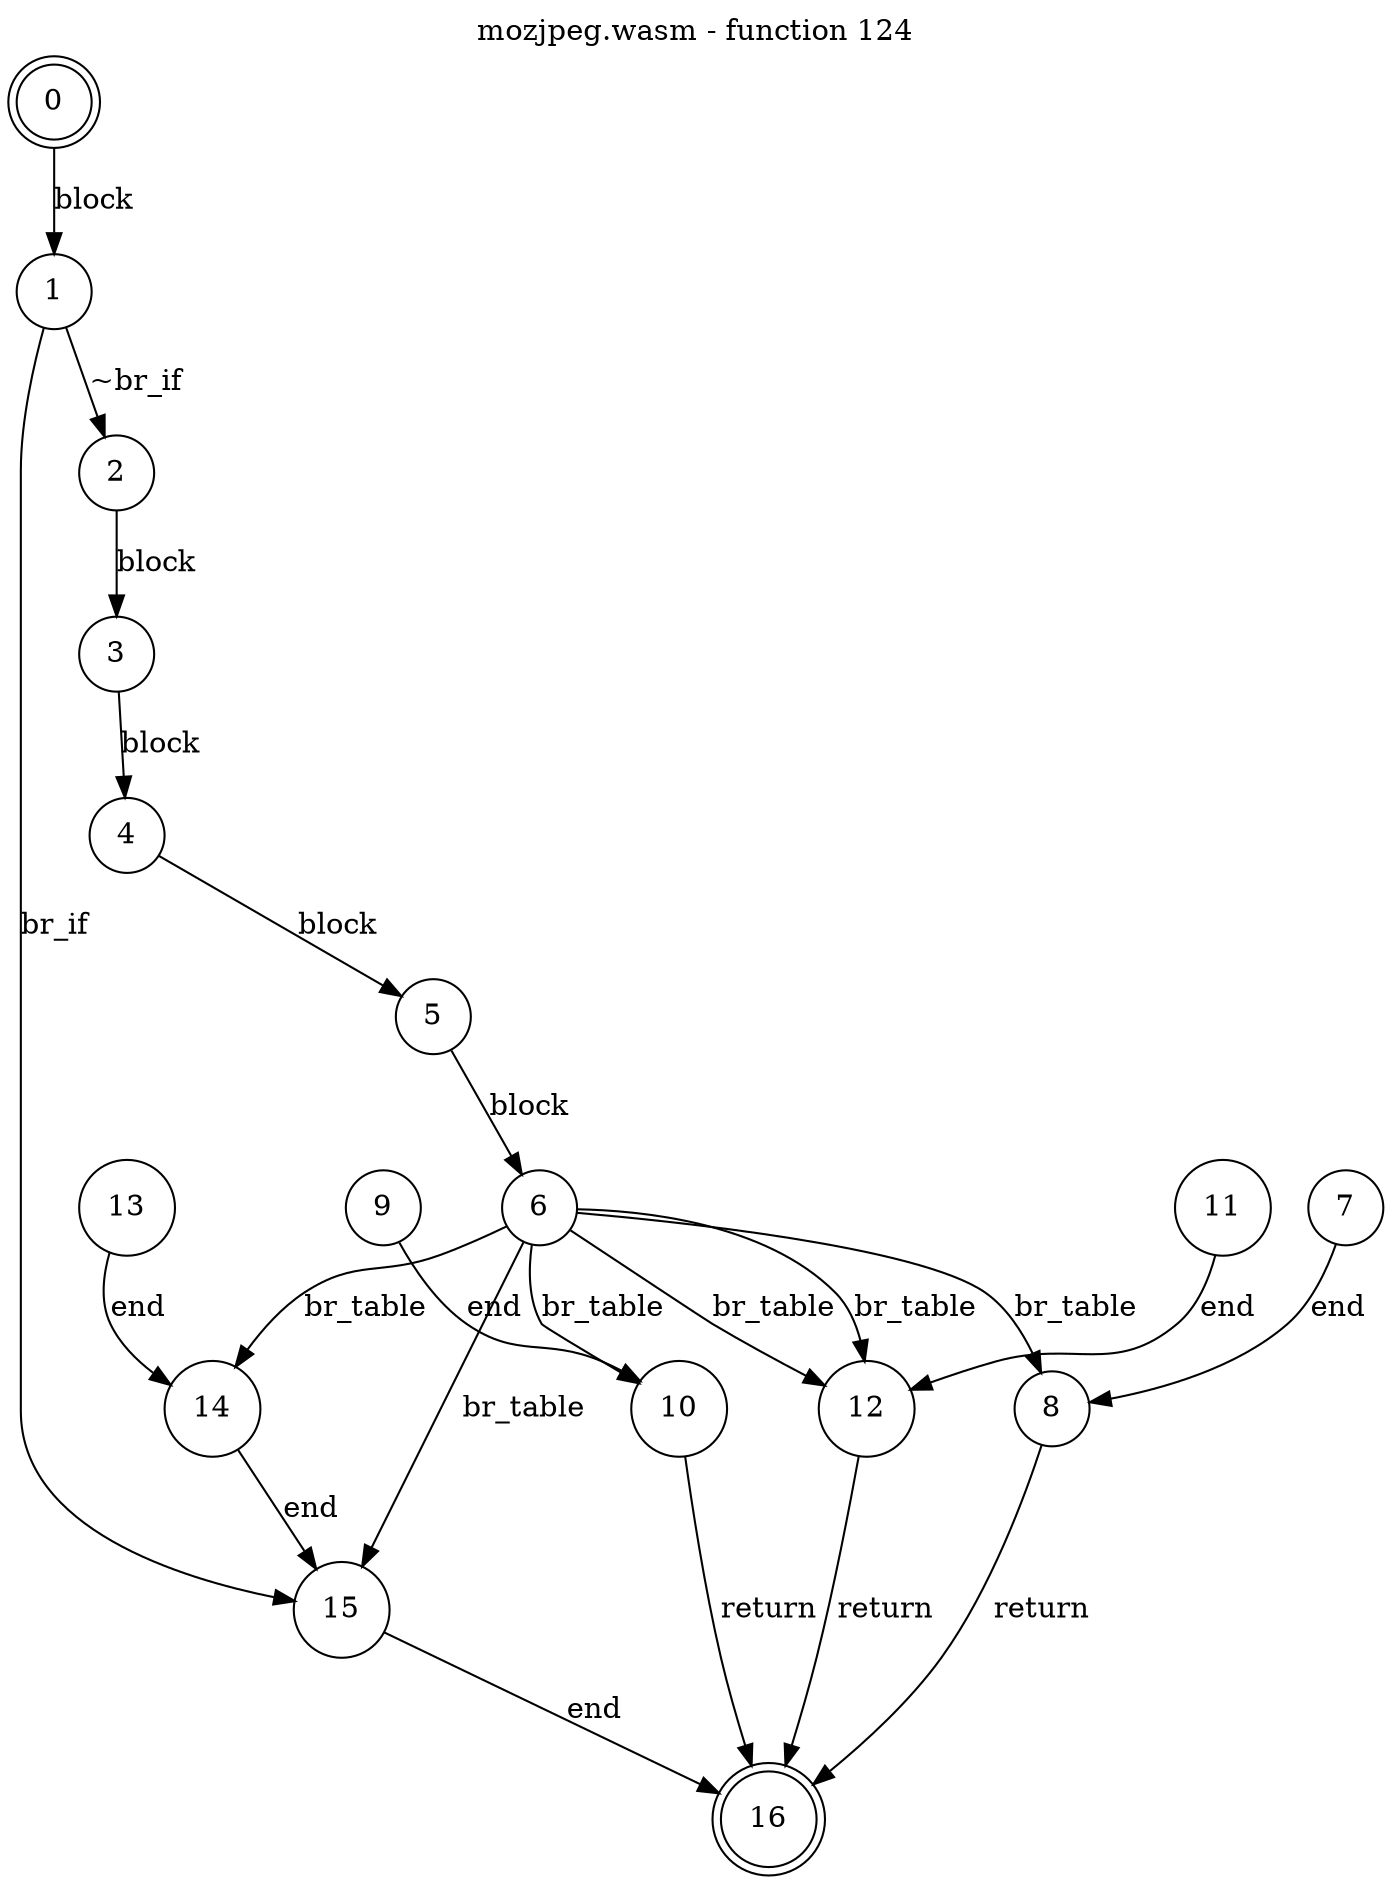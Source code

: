 digraph finite_state_machine {
    label = "mozjpeg.wasm - function 124"
    labelloc =  t
    labelfontsize = 16
    labelfontcolor = black
    labelfontname = "Helvetica"
    node [shape = doublecircle]; 0 16;
    node [shape = circle];
    0 -> 1[label = "block"];
    1 -> 2[label = "~br_if"];
    1 -> 15[label = "br_if"];
    2 -> 3[label = "block"];
    3 -> 4[label = "block"];
    4 -> 5[label = "block"];
    5 -> 6[label = "block"];
    6 -> 14[label = "br_table"];
    6 -> 15[label = "br_table"];
    6 -> 12[label = "br_table"];
    6 -> 12[label = "br_table"];
    6 -> 10[label = "br_table"];
    6 -> 8[label = "br_table"];
    7 -> 8[label = "end"];
    8 -> 16[label = "return"];
    9 -> 10[label = "end"];
    10 -> 16[label = "return"];
    11 -> 12[label = "end"];
    12 -> 16[label = "return"];
    13 -> 14[label = "end"];
    14 -> 15[label = "end"];
    15 -> 16[label = "end"];
}
